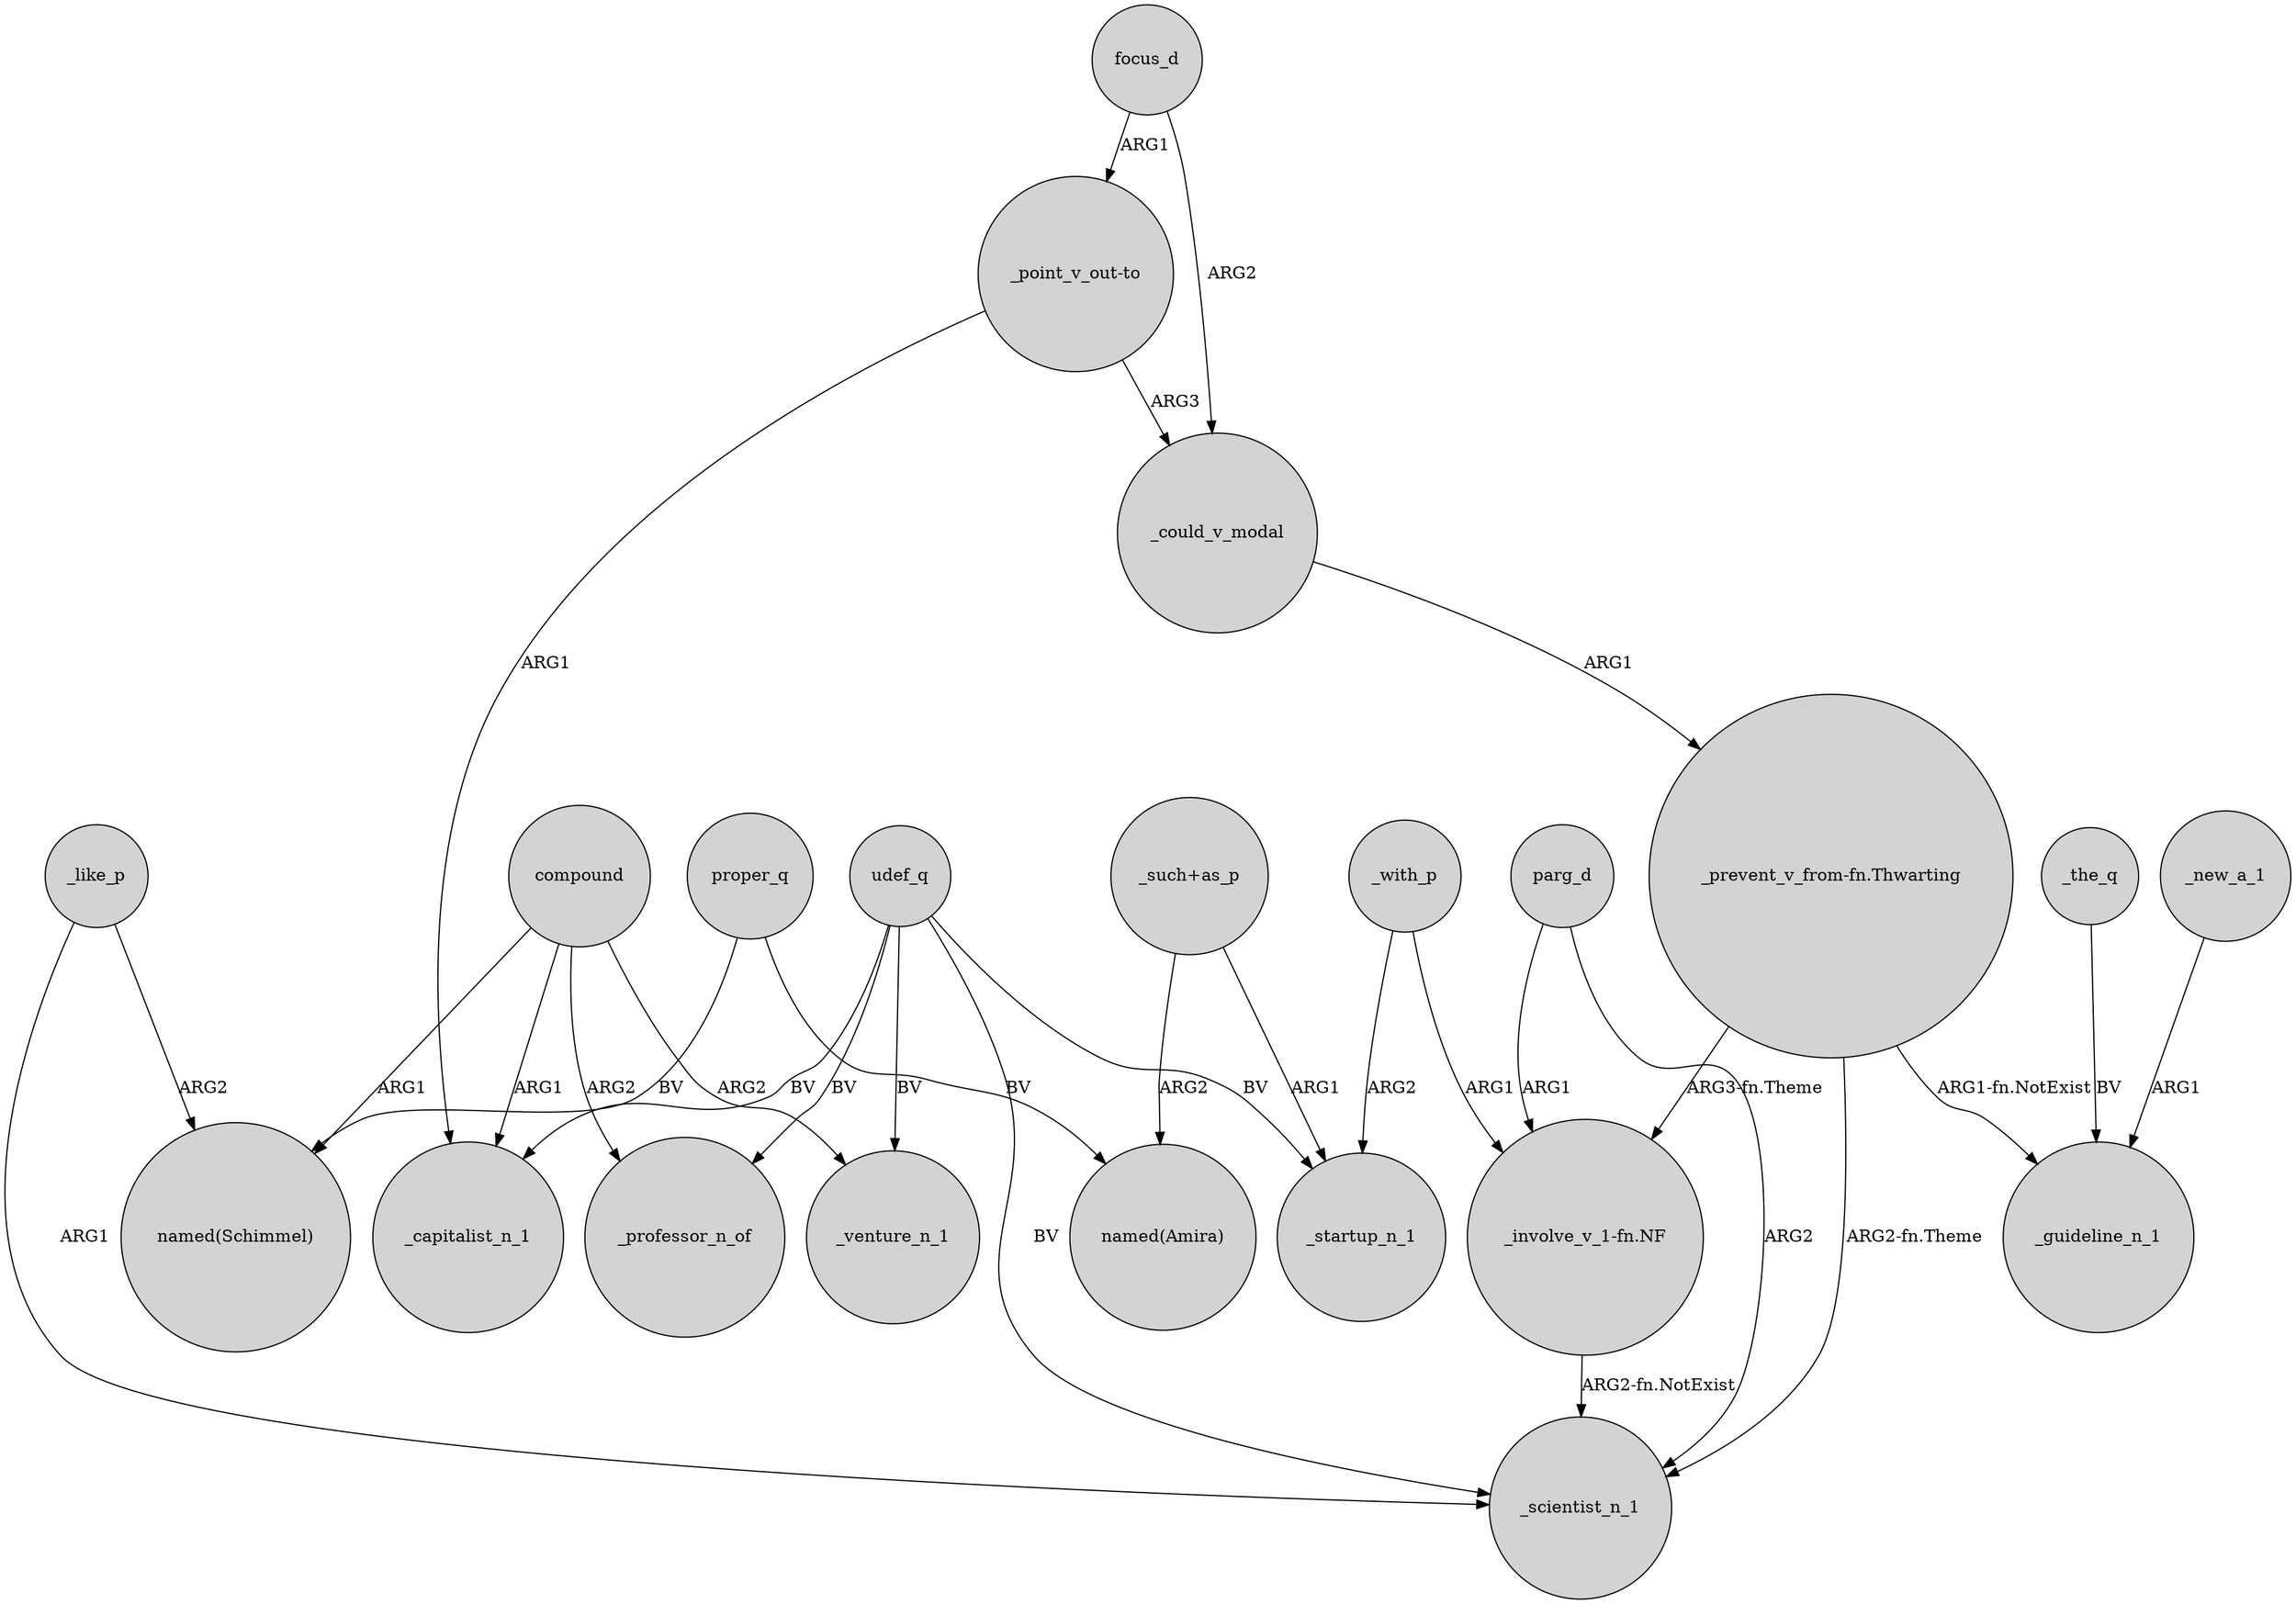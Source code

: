 digraph {
	node [shape=circle style=filled]
	focus_d -> _could_v_modal [label=ARG2]
	compound -> _venture_n_1 [label=ARG2]
	_like_p -> "named(Schimmel)" [label=ARG2]
	"_such+as_p" -> "named(Amira)" [label=ARG2]
	parg_d -> _scientist_n_1 [label=ARG2]
	udef_q -> _professor_n_of [label=BV]
	udef_q -> _capitalist_n_1 [label=BV]
	parg_d -> "_involve_v_1-fn.NF" [label=ARG1]
	"_prevent_v_from-fn.Thwarting" -> "_involve_v_1-fn.NF" [label="ARG3-fn.Theme"]
	"_involve_v_1-fn.NF" -> _scientist_n_1 [label="ARG2-fn.NotExist"]
	"_prevent_v_from-fn.Thwarting" -> _scientist_n_1 [label="ARG2-fn.Theme"]
	compound -> _professor_n_of [label=ARG2]
	compound -> _capitalist_n_1 [label=ARG1]
	udef_q -> _venture_n_1 [label=BV]
	"_prevent_v_from-fn.Thwarting" -> _guideline_n_1 [label="ARG1-fn.NotExist"]
	_could_v_modal -> "_prevent_v_from-fn.Thwarting" [label=ARG1]
	_with_p -> "_involve_v_1-fn.NF" [label=ARG1]
	_like_p -> _scientist_n_1 [label=ARG1]
	_with_p -> _startup_n_1 [label=ARG2]
	compound -> "named(Schimmel)" [label=ARG1]
	_the_q -> _guideline_n_1 [label=BV]
	proper_q -> "named(Schimmel)" [label=BV]
	proper_q -> "named(Amira)" [label=BV]
	"_point_v_out-to" -> _capitalist_n_1 [label=ARG1]
	"_such+as_p" -> _startup_n_1 [label=ARG1]
	udef_q -> _scientist_n_1 [label=BV]
	udef_q -> _startup_n_1 [label=BV]
	focus_d -> "_point_v_out-to" [label=ARG1]
	"_point_v_out-to" -> _could_v_modal [label=ARG3]
	_new_a_1 -> _guideline_n_1 [label=ARG1]
}
